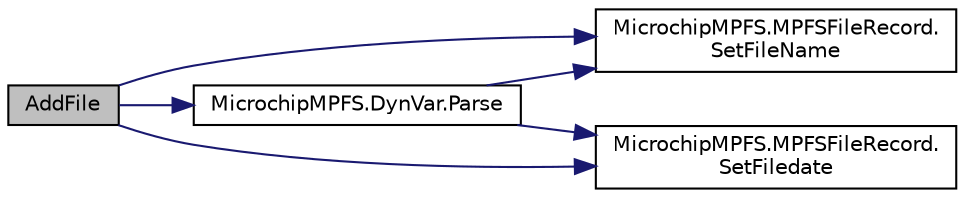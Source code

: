 digraph "AddFile"
{
  edge [fontname="Helvetica",fontsize="10",labelfontname="Helvetica",labelfontsize="10"];
  node [fontname="Helvetica",fontsize="10",shape=record];
  rankdir="LR";
  Node1 [label="AddFile",height=0.2,width=0.4,color="black", fillcolor="grey75", style="filled", fontcolor="black"];
  Node1 -> Node2 [color="midnightblue",fontsize="10",style="solid"];
  Node2 [label="MicrochipMPFS.MPFSFileRecord.\lSetFileName",height=0.2,width=0.4,color="black", fillcolor="white", style="filled",URL="$class_microchip_m_p_f_s_1_1_m_p_f_s_file_record.html#a1247aa2e77efaca500bf3f10635dec9e"];
  Node1 -> Node3 [color="midnightblue",fontsize="10",style="solid"];
  Node3 [label="MicrochipMPFS.MPFSFileRecord.\lSetFiledate",height=0.2,width=0.4,color="black", fillcolor="white", style="filled",URL="$class_microchip_m_p_f_s_1_1_m_p_f_s_file_record.html#ac71ab80f8b427eaeb53039a16870dbc5"];
  Node1 -> Node4 [color="midnightblue",fontsize="10",style="solid"];
  Node4 [label="MicrochipMPFS.DynVar.Parse",height=0.2,width=0.4,color="black", fillcolor="white", style="filled",URL="$class_microchip_m_p_f_s_1_1_dyn_var.html#a9a85ee108ffd5f122b64e4ef589115d7",tooltip="Parses and indexes a file for dynamic variables "];
  Node4 -> Node2 [color="midnightblue",fontsize="10",style="solid"];
  Node4 -> Node3 [color="midnightblue",fontsize="10",style="solid"];
}
